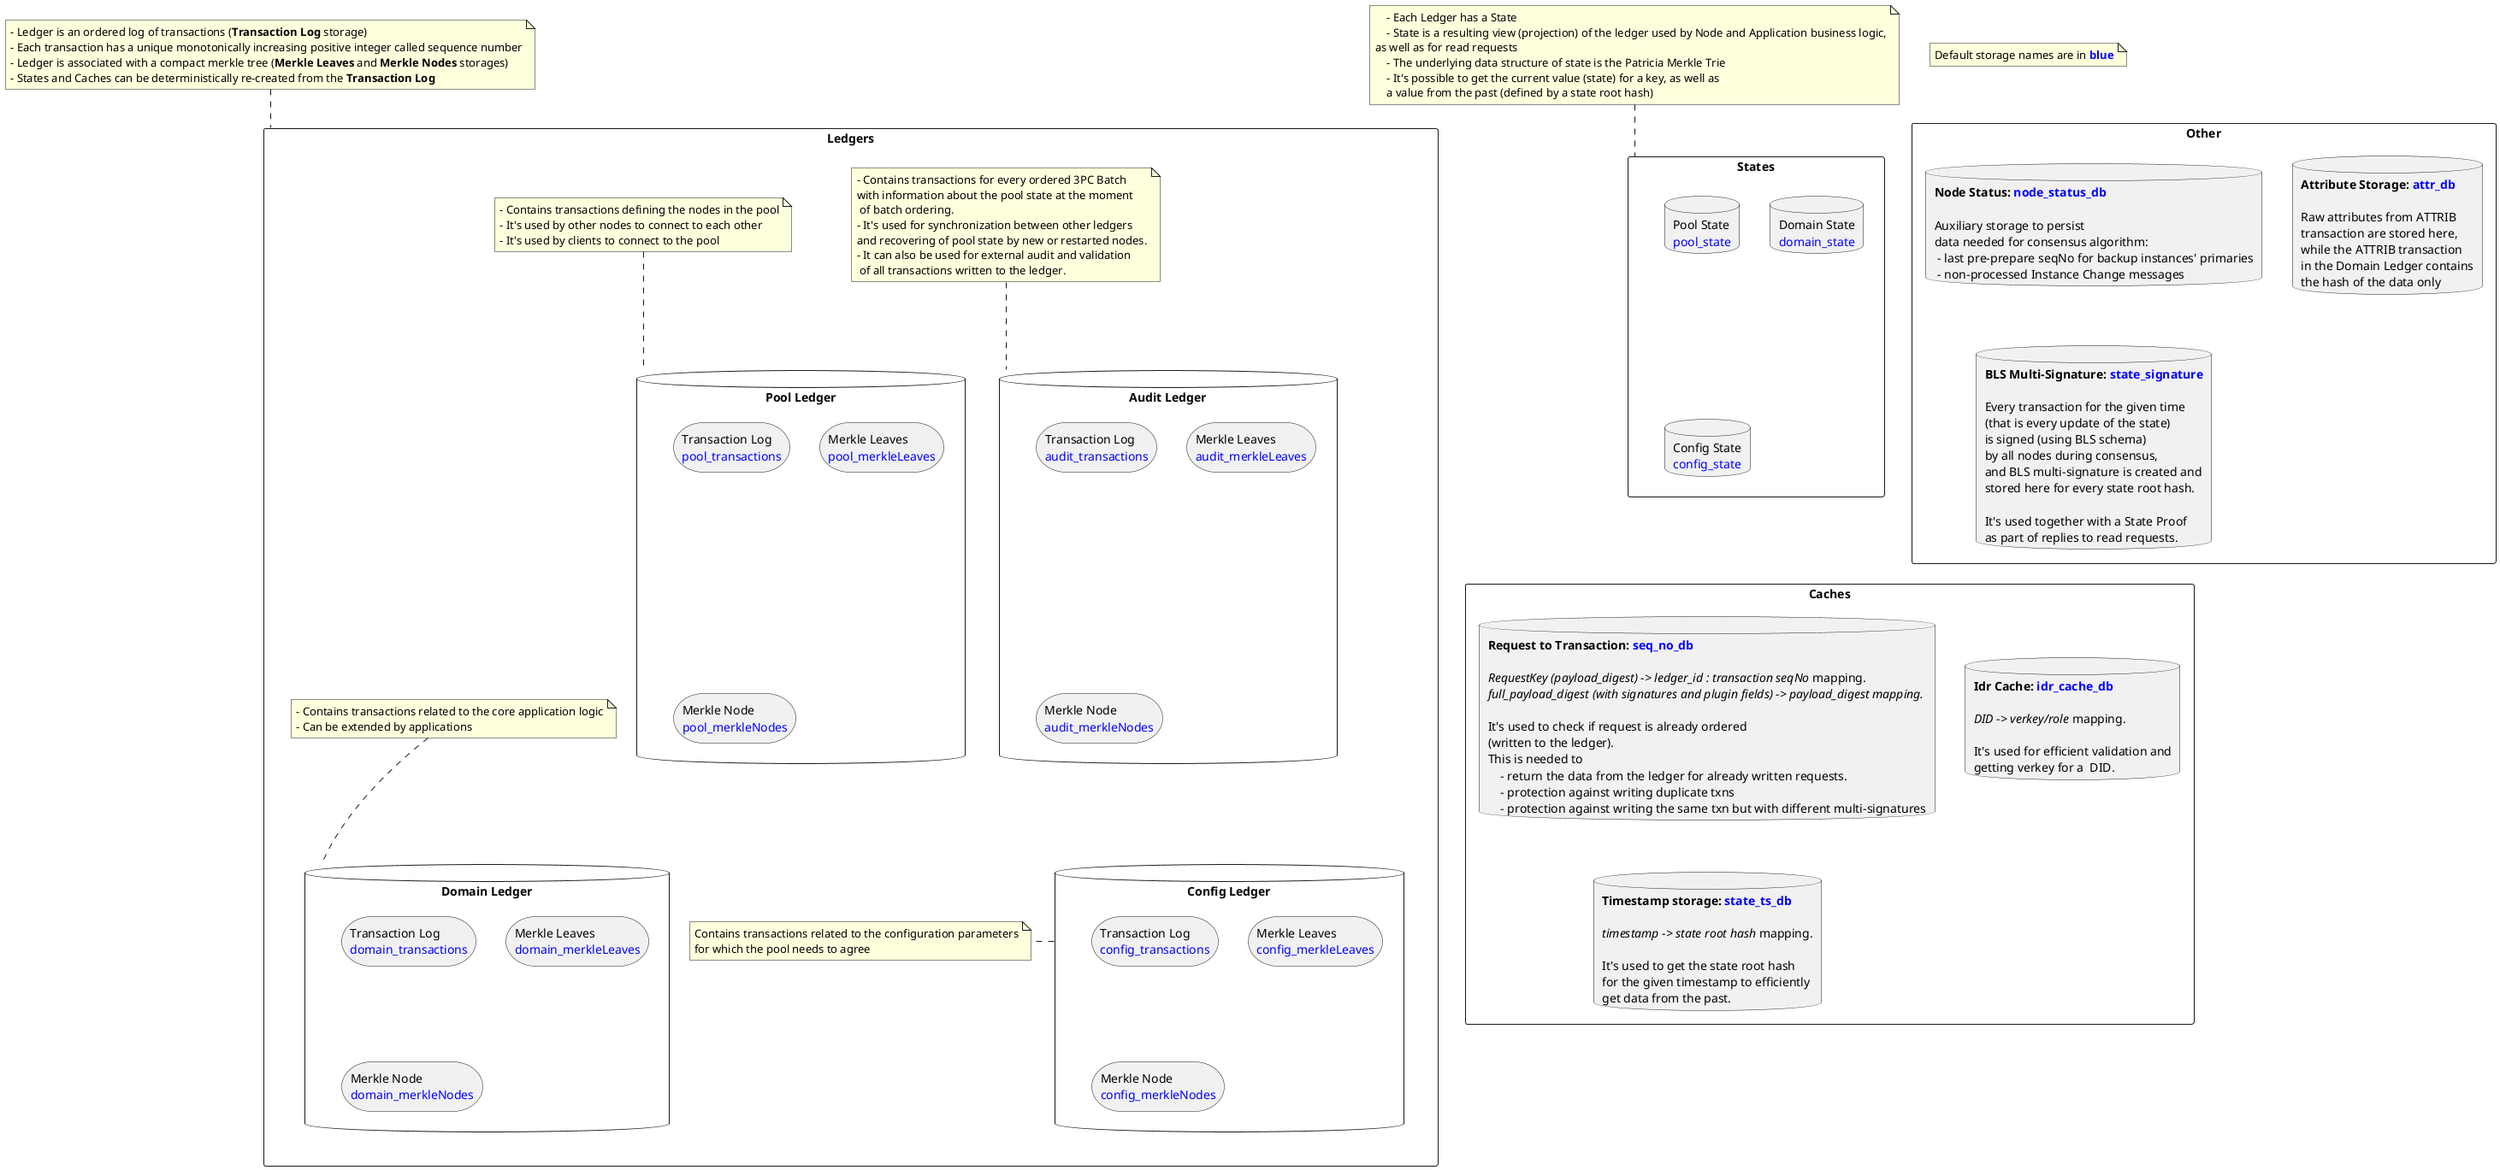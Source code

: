 @startuml

note "Default storage names are in <b><color blue>blue</color></b>" as N1

rectangle "Ledgers" {

    database "Audit Ledger" as AL {
      storage A1[
      Transaction Log
      <color blue>audit_transactions</color>
      ]
      storage A2[
      Merkle Leaves
      <color blue>audit_merkleLeaves</color>
      ]
      storage A3[
      Merkle Node
      <color blue>audit_merkleNodes</color>
      ]
    }
    note top of AL
         - Contains transactions for every ordered 3PC Batch
         with information about the pool state at the moment
          of batch ordering.
         - It's used for synchronization between other ledgers
         and recovering of pool state by new or restarted nodes.
         - It can also be used for external audit and validation
          of all transactions written to the ledger.
    end note


    database "Pool Ledger" as PL {
      storage P1[
      Transaction Log
      <color blue>pool_transactions</color>
      ]
      storage P2[
      Merkle Leaves
      <color blue>pool_merkleLeaves</color>
      ]
      storage P3[
      Merkle Node
      <color blue>pool_merkleNodes</color>
      ]
    }
    note top of PL
         - Contains transactions defining the nodes in the pool
         - It's used by other nodes to connect to each other
         - It's used by clients to connect to the pool
    end note


    database "Domain Ledger" as DL {
      storage D1[
      Transaction Log
      <color blue>domain_transactions</color>
      ]
      storage D2[
      Merkle Leaves
      <color blue>domain_merkleLeaves</color>
      ]
      storage D3[
      Merkle Node
      <color blue>domain_merkleNodes</color>
      ]
    }
    note top of DL
         - Contains transactions related to the core application logic
         - Can be extended by applications
    end note

    database "Config Ledger" as CL {
      storage C1[
      Transaction Log
      <color blue>config_transactions</color>
      ]
      storage C2[
      Merkle Leaves
      <color blue>config_merkleLeaves</color>
      ]
      storage C3[
      Merkle Node
      <color blue>config_merkleNodes</color>
      ]
    }
    note right of CL
      Contains transactions related to the configuration parameters
      for which the pool needs to agree
    end note

}
note top of Ledgers
    - Ledger is an ordered log of transactions (<b>Transaction Log</b> storage)
    - Each transaction has a unique monotonically increasing positive integer called sequence number
    - Ledger is associated with a compact merkle tree (<b>Merkle Leaves</b> and <b>Merkle Nodes</b> storages)
    - States and Caches can be deterministically re-created from the <b>Transaction Log</b>
end note

rectangle "States" {
    database S1[
    Pool State
    <color blue>pool_state</color>
    ]
    database S2[
    Domain State
    <color blue>domain_state</color>
    ]
    database S3[
    Config State
    <color blue>config_state</color>
    ]
}
note top of States
    - Each Ledger has a State
    - State is a resulting view (projection) of the ledger used by Node and Application business logic,
as well as for read requests
    - The underlying data structure of state is the Patricia Merkle Trie
    - It's possible to get the current value (state) for a key, as well as
    a value from the past (defined by a state root hash)
end note

rectangle "Other" {
    database database1 [
    <b>Node Status: <color blue>node_status_db</color></b>

    Auxiliary storage to persist
    data needed for consensus algorithm:
     - last pre-prepare seqNo for backup instances' primaries
     - non-processed Instance Change messages
    ]

    database database2 [
    <b>Attribute Storage: <color blue>attr_db</color></b>

    Raw attributes from ATTRIB
    transaction are stored here,
    while the ATTRIB transaction
    in the Domain Ledger contains
    the hash of the data only
    ]

    database database3 [
    <b>BLS Multi-Signature: <color blue>state_signature</color></b>

    Every transaction for the given time
    (that is every update of the state)
    is signed (using BLS schema)
    by all nodes during consensus,
    and BLS multi-signature is created and
    stored here for every state root hash.

    It's used together with a State Proof
    as part of replies to read requests.
    ]
}

rectangle "Caches" {
    database database5 [
    <b>Request to Transaction: <color blue>seq_no_db</color></b>

    <i>RequestKey (payload_digest) -> ledger_id : transaction seqNo</i> mapping.
    <i>full_payload_digest (with signatures and plugin fields) -> payload_digest mapping.

    It's used to check if request is already ordered
    (written to the ledger).
    This is needed to
        - return the data from the ledger for already written requests.
        - protection against writing duplicate txns
        - protection against writing the same txn but with different multi-signatures
    ]

    database database4 [
    <b>Idr Cache: <color blue>idr_cache_db</color></b>

    <i>DID -> verkey/role</i> mapping.

    It's used for efficient validation and
    getting verkey for a  DID.
    ]

    database database6 [
    <b>Timestamp storage: <color blue>state_ts_db</color></b>

    <i>timestamp -> state root hash</i> mapping.

    It's used to get the state root hash
    for the given timestamp to efficiently
    get data from the past.
    ]
}


@enduml